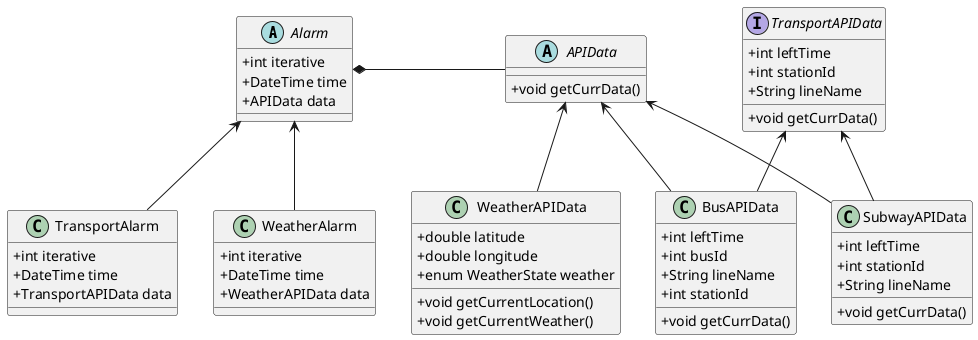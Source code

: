 @startuml AppClassDiagram

skinparam classAttributeIconSize 0

abstract class Alarm {
    +int iterative
    +DateTime time
    +APIData data
}

class WeatherAlarm {
    +int iterative
    +DateTime time
    +WeatherAPIData data
}

class TransportAlarm {
    +int iterative
    +DateTime time
    +TransportAPIData data
}

abstract class APIData {
    +void getCurrData()
}

class WeatherAPIData {
    +double latitude
    +double longitude
    +enum WeatherState weather
    +void getCurrentLocation()
    +void getCurrentWeather()
}

interface TransportAPIData {
    +int leftTime
    +int stationId
    +String lineName
    +void getCurrData()
}

class SubwayAPIData {
    +int leftTime
    +int stationId
    +String lineName
    +void getCurrData()
}

class BusAPIData {
    +int leftTime
    +int busId
    +String lineName
    +int stationId
    +void getCurrData()
}

Alarm *-right- APIData
Alarm <-- WeatherAlarm
Alarm <-- TransportAlarm

APIData <-- WeatherAPIData
APIData <-- SubwayAPIData
APIData <-- BusAPIData

TransportAPIData <-- SubwayAPIData
TransportAPIData <-- BusAPIData


@enduml